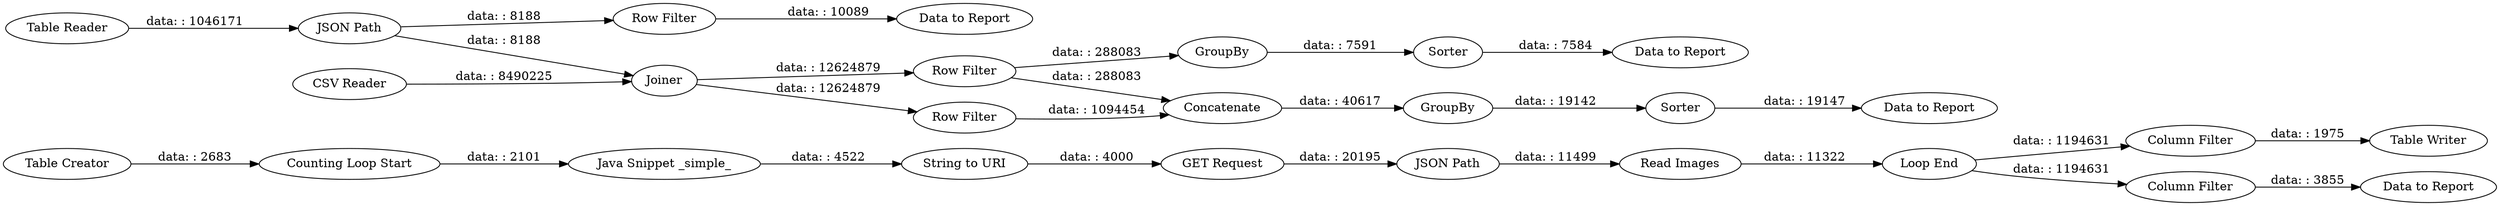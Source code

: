 digraph {
	"-2573225275599921353_10" [label="Loop End"]
	"-2573225275599921353_23" [label="Table Reader"]
	"-2573225275599921353_31" [label=GroupBy]
	"-2573225275599921353_17" [label="Read Images"]
	"-2573225275599921353_26" [label="Row Filter"]
	"-2573225275599921353_37" [label=Sorter]
	"-2573225275599921353_11" [label="Table Creator"]
	"-2573225275599921353_21" [label="Column Filter"]
	"-2573225275599921353_29" [label=Joiner]
	"-2573225275599921353_39" [label="Column Filter"]
	"-2573225275599921353_38" [label="Data to Report"]
	"-2573225275599921353_24" [label="JSON Path"]
	"-2573225275599921353_6" [label="Counting Loop Start"]
	"-2573225275599921353_35" [label=Concatenate]
	"-2573225275599921353_14" [label="String to URI"]
	"-2573225275599921353_22" [label="Table Writer"]
	"-2573225275599921353_30" [label="Row Filter"]
	"-2573225275599921353_12" [label="Java Snippet _simple_"]
	"-2573225275599921353_34" [label="Row Filter"]
	"-2573225275599921353_36" [label=GroupBy]
	"-2573225275599921353_32" [label=Sorter]
	"-2573225275599921353_33" [label="Data to Report"]
	"-2573225275599921353_28" [label="CSV Reader"]
	"-2573225275599921353_27" [label="Data to Report"]
	"-2573225275599921353_40" [label="Data to Report"]
	"-2573225275599921353_15" [label="JSON Path"]
	"-2573225275599921353_13" [label="GET Request"]
	"-2573225275599921353_35" -> "-2573225275599921353_36" [label="data: : 40617"]
	"-2573225275599921353_36" -> "-2573225275599921353_37" [label="data: : 19142"]
	"-2573225275599921353_30" -> "-2573225275599921353_31" [label="data: : 288083"]
	"-2573225275599921353_24" -> "-2573225275599921353_29" [label="data: : 8188"]
	"-2573225275599921353_17" -> "-2573225275599921353_10" [label="data: : 11322"]
	"-2573225275599921353_29" -> "-2573225275599921353_30" [label="data: : 12624879"]
	"-2573225275599921353_6" -> "-2573225275599921353_12" [label="data: : 2101"]
	"-2573225275599921353_13" -> "-2573225275599921353_15" [label="data: : 20195"]
	"-2573225275599921353_31" -> "-2573225275599921353_32" [label="data: : 7591"]
	"-2573225275599921353_34" -> "-2573225275599921353_35" [label="data: : 1094454"]
	"-2573225275599921353_11" -> "-2573225275599921353_6" [label="data: : 2683"]
	"-2573225275599921353_39" -> "-2573225275599921353_40" [label="data: : 3855"]
	"-2573225275599921353_21" -> "-2573225275599921353_22" [label="data: : 1975"]
	"-2573225275599921353_12" -> "-2573225275599921353_14" [label="data: : 4522"]
	"-2573225275599921353_29" -> "-2573225275599921353_34" [label="data: : 12624879"]
	"-2573225275599921353_14" -> "-2573225275599921353_13" [label="data: : 4000"]
	"-2573225275599921353_28" -> "-2573225275599921353_29" [label="data: : 8490225"]
	"-2573225275599921353_15" -> "-2573225275599921353_17" [label="data: : 11499"]
	"-2573225275599921353_10" -> "-2573225275599921353_39" [label="data: : 1194631"]
	"-2573225275599921353_24" -> "-2573225275599921353_26" [label="data: : 8188"]
	"-2573225275599921353_10" -> "-2573225275599921353_21" [label="data: : 1194631"]
	"-2573225275599921353_26" -> "-2573225275599921353_27" [label="data: : 10089"]
	"-2573225275599921353_37" -> "-2573225275599921353_38" [label="data: : 19147"]
	"-2573225275599921353_23" -> "-2573225275599921353_24" [label="data: : 1046171"]
	"-2573225275599921353_32" -> "-2573225275599921353_33" [label="data: : 7584"]
	"-2573225275599921353_30" -> "-2573225275599921353_35" [label="data: : 288083"]
	rankdir=LR
}
